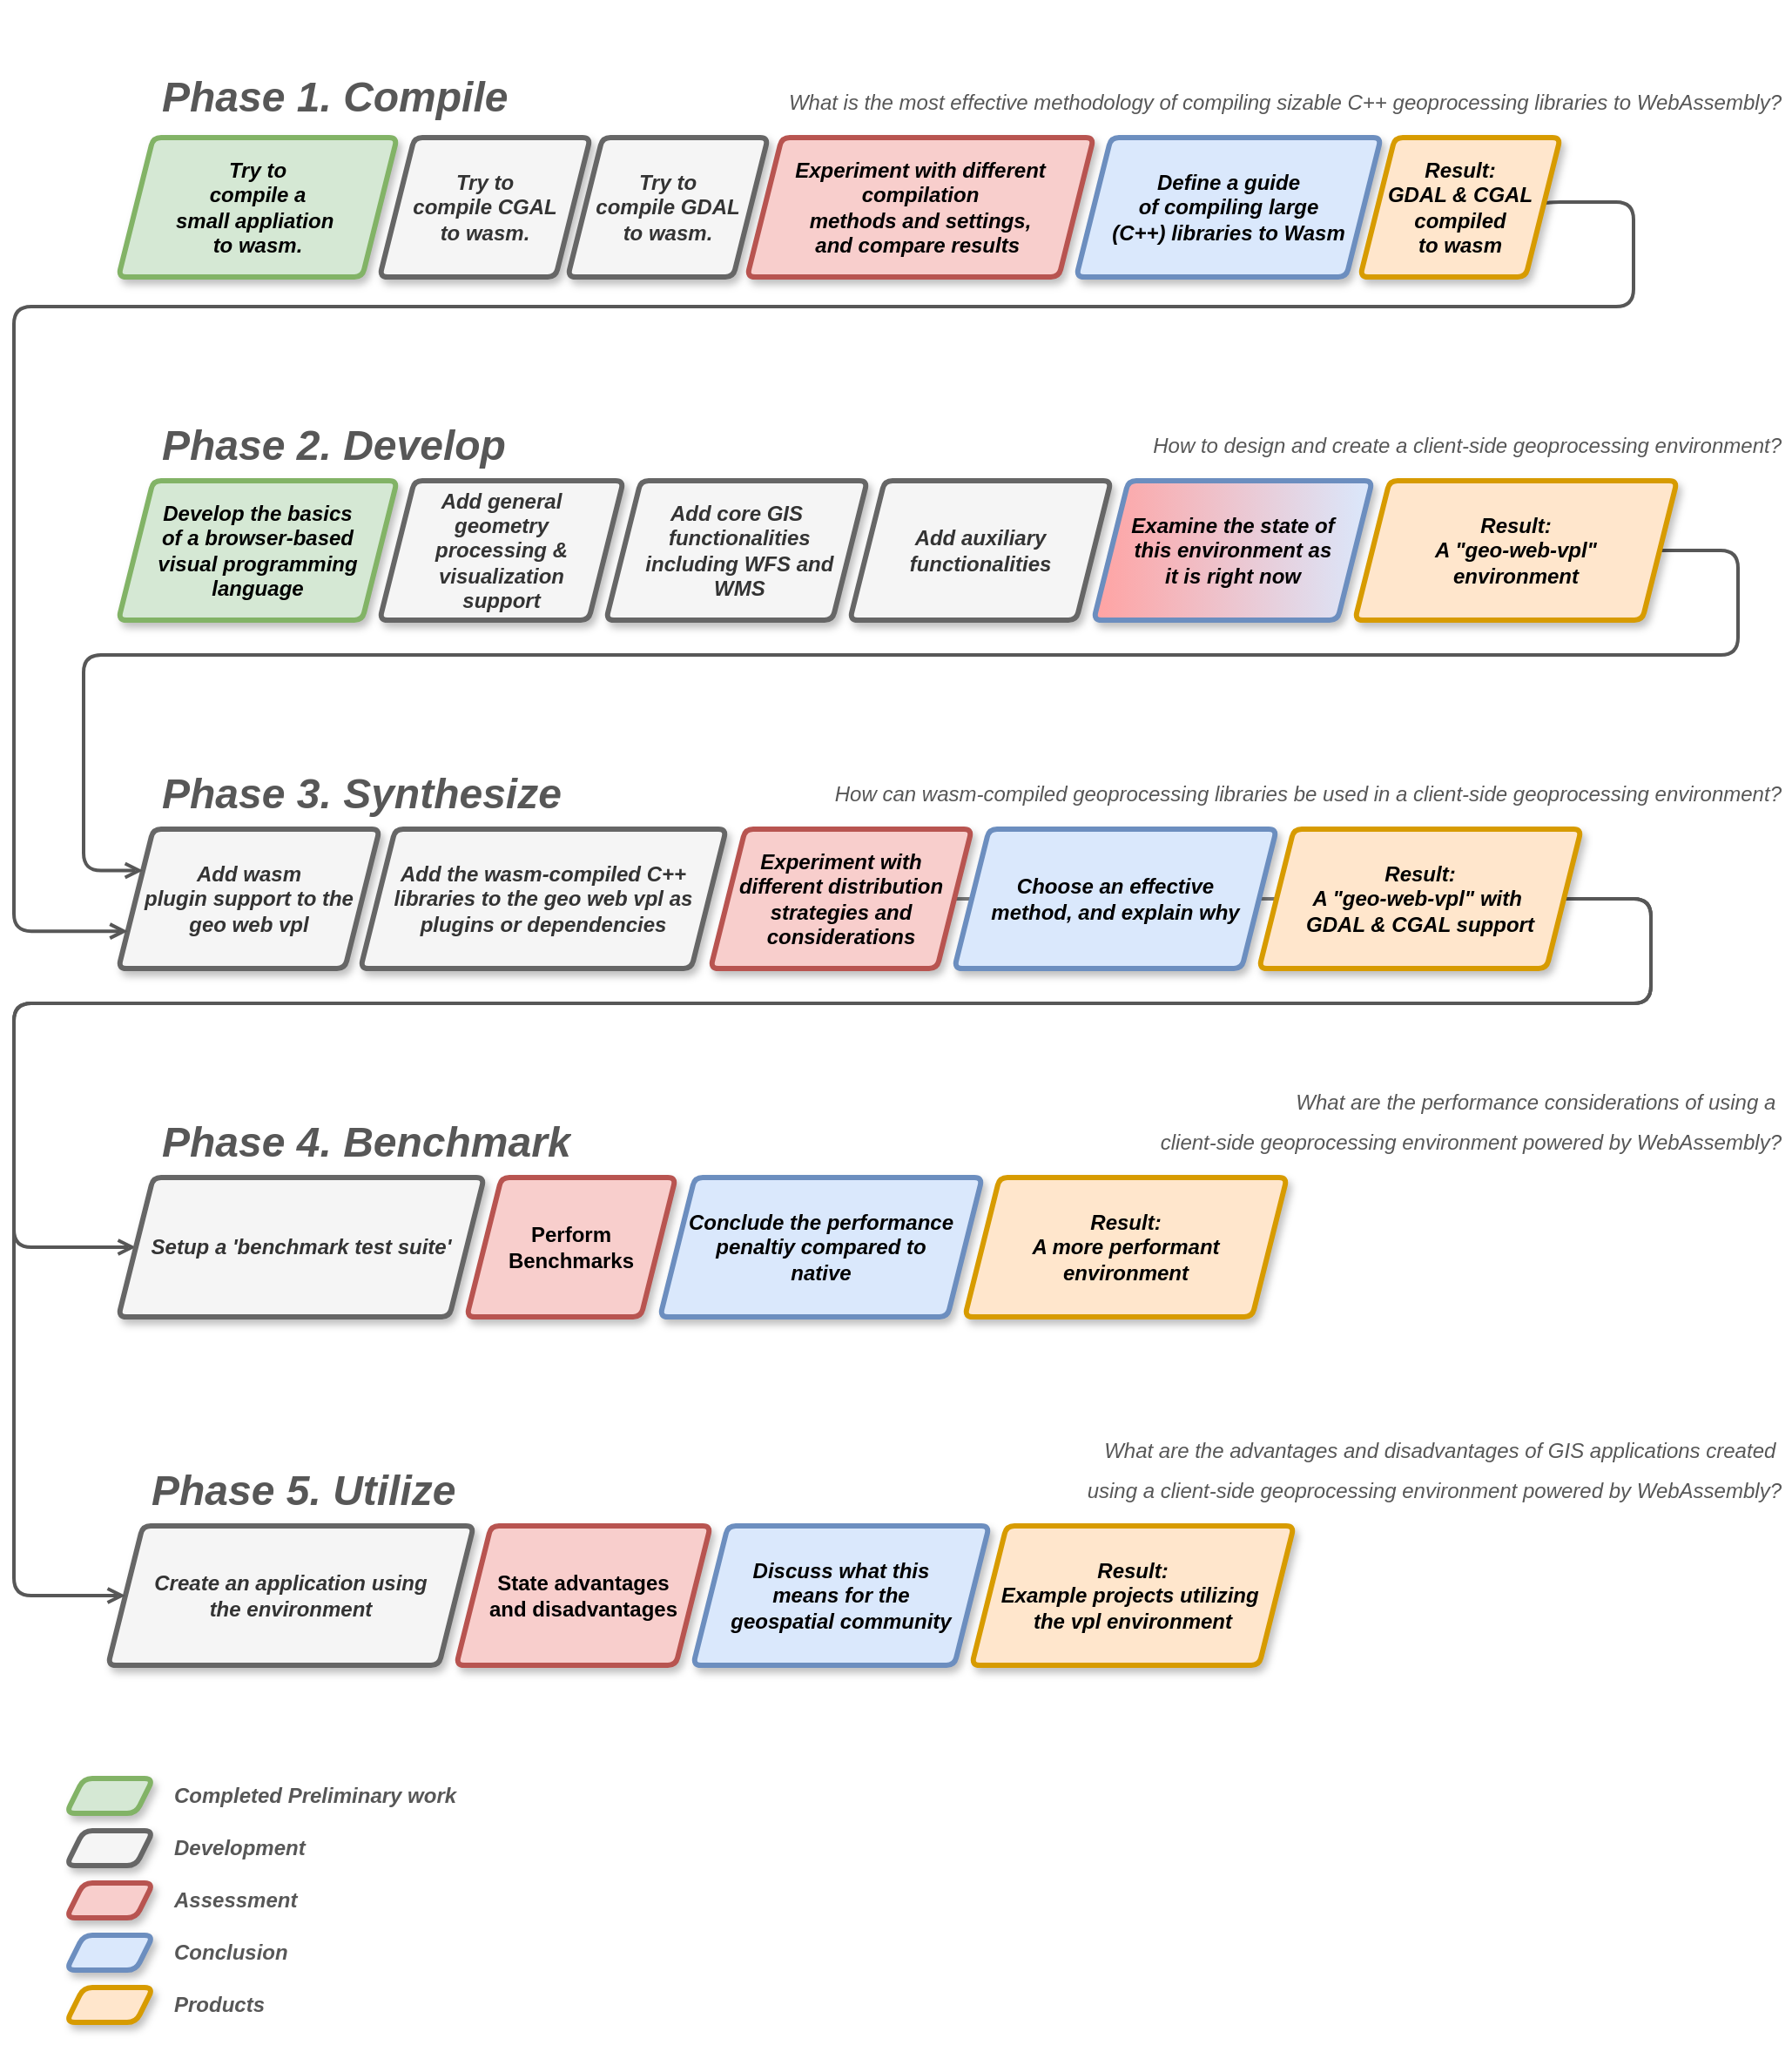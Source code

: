 <mxfile version="15.7.3" type="device"><diagram id="R9lZvX5LPHoqeBm0NEup" name="Page-1"><mxGraphModel dx="1422" dy="875" grid="1" gridSize="10" guides="1" tooltips="1" connect="1" arrows="1" fold="1" page="1" pageScale="1" pageWidth="850" pageHeight="1100" background="#FFFFFF" math="0" shadow="0"><root><mxCell id="0"/><mxCell id="1" parent="0"/><mxCell id="oR36HvQrZMrKDbQmu3Ou-8" value="&lt;div&gt;&lt;i&gt;&lt;b&gt;Add wasm &lt;br&gt;&lt;/b&gt;&lt;/i&gt;&lt;/div&gt;&lt;div&gt;&lt;i&gt;&lt;b&gt;plugin support to the &lt;br&gt;&lt;/b&gt;&lt;/i&gt;&lt;/div&gt;&lt;div&gt;&lt;i&gt;&lt;b&gt;geo web vpl&lt;/b&gt;&lt;/i&gt;&lt;/div&gt;" style="shape=parallelogram;perimeter=parallelogramPerimeter;whiteSpace=wrap;html=1;fixedSize=1;fillColor=#f5f5f5;strokeColor=#666666;fontColor=#333333;rounded=1;strokeWidth=3;arcSize=9;shadow=1;fontFamily=Helvetica;" parent="1" vertex="1"><mxGeometry x="120" y="480" width="150" height="80" as="geometry"/></mxCell><mxCell id="oR36HvQrZMrKDbQmu3Ou-9" value="&lt;div&gt;&lt;i&gt;&lt;b&gt;Try to&lt;/b&gt;&lt;/i&gt;&lt;/div&gt;&lt;div&gt;&lt;i&gt;&lt;b&gt;compile CGAL &lt;br&gt;&lt;/b&gt;&lt;/i&gt;&lt;/div&gt;&lt;div&gt;&lt;i&gt;&lt;b&gt;to wasm.&lt;/b&gt;&lt;/i&gt;&lt;/div&gt;" style="shape=parallelogram;perimeter=parallelogramPerimeter;whiteSpace=wrap;html=1;fixedSize=1;fillColor=#f5f5f5;strokeColor=#666666;fontColor=#333333;rounded=1;strokeWidth=3;arcSize=9;shadow=1;fontFamily=Helvetica;" parent="1" vertex="1"><mxGeometry x="270" y="83" width="121" height="80" as="geometry"/></mxCell><mxCell id="oR36HvQrZMrKDbQmu3Ou-10" value="&lt;div&gt;&lt;b&gt;&lt;i&gt;Try to &lt;br&gt;&lt;/i&gt;&lt;/b&gt;&lt;/div&gt;&lt;div&gt;&lt;b&gt;&lt;i&gt;compile a &lt;br&gt;&lt;/i&gt;&lt;/b&gt;&lt;/div&gt;&lt;div&gt;&lt;b&gt;&lt;i&gt;small&amp;nbsp;appliation&amp;nbsp;&lt;br&gt;&lt;/i&gt;&lt;/b&gt;&lt;b&gt;&lt;i&gt;to wasm.&lt;/i&gt;&lt;/b&gt;&lt;/div&gt;" style="shape=parallelogram;perimeter=parallelogramPerimeter;whiteSpace=wrap;html=1;fixedSize=1;fillColor=#d5e8d4;strokeColor=#82b366;rounded=1;strokeWidth=3;arcSize=9;shadow=1;fontFamily=Helvetica;" parent="1" vertex="1"><mxGeometry x="120" y="83" width="160" height="80" as="geometry"/></mxCell><mxCell id="oR36HvQrZMrKDbQmu3Ou-17" value="&lt;font color=&quot;#333333&quot;&gt;&lt;b&gt;&lt;i&gt;&lt;font&gt;Create an application using&lt;br&gt;the environment&lt;/font&gt;&lt;/i&gt;&lt;/b&gt;&lt;/font&gt;" style="shape=parallelogram;perimeter=parallelogramPerimeter;whiteSpace=wrap;html=1;fixedSize=1;fillColor=#f5f5f5;strokeColor=#666666;fontColor=#333333;rounded=1;strokeWidth=3;arcSize=9;shadow=1;fontFamily=Helvetica;" parent="1" vertex="1"><mxGeometry x="114" y="880" width="210" height="80" as="geometry"/></mxCell><mxCell id="oR36HvQrZMrKDbQmu3Ou-19" value="&lt;h1&gt;&lt;i&gt;Phase 1. Compile&lt;/i&gt;&lt;/h1&gt;" style="text;html=1;strokeColor=none;fillColor=none;spacing=5;spacingTop=-20;whiteSpace=wrap;overflow=hidden;fontColor=#575757;rounded=0;rotation=0;fontFamily=Helvetica;" parent="1" vertex="1"><mxGeometry x="140" y="40" width="250" height="40" as="geometry"/></mxCell><mxCell id="oR36HvQrZMrKDbQmu3Ou-21" value="&lt;h1&gt;&lt;i&gt;Phase 2. Develop&lt;br&gt;&lt;/i&gt;&lt;/h1&gt;" style="text;html=1;strokeColor=none;fillColor=none;spacing=5;spacingTop=-20;whiteSpace=wrap;overflow=hidden;fontColor=#575757;rounded=0;fontFamily=Helvetica;" parent="1" vertex="1"><mxGeometry x="140" y="240" width="240" height="35" as="geometry"/></mxCell><mxCell id="oR36HvQrZMrKDbQmu3Ou-23" value="&lt;h1&gt;&lt;i&gt;Phase 3. Synthesize&lt;br&gt;&lt;/i&gt;&lt;/h1&gt;" style="text;html=1;strokeColor=none;fillColor=none;spacing=5;spacingTop=-20;whiteSpace=wrap;overflow=hidden;fontColor=#575757;rounded=0;fontFamily=Helvetica;" parent="1" vertex="1"><mxGeometry x="140" y="440" width="260" height="40" as="geometry"/></mxCell><mxCell id="oR36HvQrZMrKDbQmu3Ou-24" value="&lt;h1&gt;&lt;i&gt;Phase 5. Utilize&lt;/i&gt;&lt;/h1&gt;" style="text;html=1;strokeColor=none;fillColor=none;spacing=5;spacingTop=-20;whiteSpace=wrap;overflow=hidden;fontColor=#575757;rounded=0;fontFamily=Helvetica;" parent="1" vertex="1"><mxGeometry x="134" y="840" width="256" height="40" as="geometry"/></mxCell><mxCell id="Jx8LPu8znm7WMN3goJe4-1" value="&lt;b&gt;State advantages &lt;br&gt;and disadvantages&lt;/b&gt;" style="shape=parallelogram;perimeter=parallelogramPerimeter;whiteSpace=wrap;html=1;fixedSize=1;fillColor=#f8cecc;strokeColor=#b85450;rounded=1;strokeWidth=3;shadow=1;arcSize=9;fontFamily=Helvetica;" parent="1" vertex="1"><mxGeometry x="314" y="880" width="146" height="80" as="geometry"/></mxCell><mxCell id="Jx8LPu8znm7WMN3goJe4-5" value="&lt;i&gt;&lt;b&gt;Add the wasm-compiled C++ libraries to the geo web vpl as plugins or dependencies&lt;br&gt;&lt;/b&gt;&lt;/i&gt;" style="shape=parallelogram;perimeter=parallelogramPerimeter;whiteSpace=wrap;html=1;fixedSize=1;fillColor=#f5f5f5;strokeColor=#666666;fontColor=#333333;rounded=1;strokeWidth=3;arcSize=9;shadow=1;fontFamily=Helvetica;" parent="1" vertex="1"><mxGeometry x="259" y="480" width="210" height="80" as="geometry"/></mxCell><mxCell id="n1NXSLkz1-SfZJEVITjv-38" style="edgeStyle=orthogonalEdgeStyle;orthogonalLoop=1;jettySize=auto;html=1;exitX=1;exitY=0.5;exitDx=0;exitDy=0;entryX=1;entryY=0.5;entryDx=0;entryDy=0;shadow=0;fontFamily=Helvetica;fontColor=#333333;endArrow=open;endFill=0;strokeColor=#787878;strokeWidth=2;" parent="1" source="Jx8LPu8znm7WMN3goJe4-6" target="n1NXSLkz1-SfZJEVITjv-31" edge="1"><mxGeometry relative="1" as="geometry"/></mxCell><mxCell id="Jx8LPu8znm7WMN3goJe4-6" value="&lt;b&gt;&lt;i&gt;Experiment with &lt;br&gt;different distribution&lt;br&gt;strategies and considerations&lt;/i&gt;&lt;/b&gt;&lt;i&gt;&lt;b&gt;&lt;br&gt;&lt;/b&gt;&lt;/i&gt;" style="shape=parallelogram;perimeter=parallelogramPerimeter;whiteSpace=wrap;html=1;fixedSize=1;fillColor=#f8cecc;strokeColor=#b85450;rounded=1;strokeWidth=3;arcSize=9;shadow=1;fontFamily=Helvetica;" parent="1" vertex="1"><mxGeometry x="460" y="480" width="150" height="80" as="geometry"/></mxCell><mxCell id="Jx8LPu8znm7WMN3goJe4-14" value="&lt;b&gt;&lt;i&gt;Develop the basics &lt;br&gt;of a browser-based &lt;br&gt;visual programming &lt;br&gt;language&lt;/i&gt;&lt;/b&gt;" style="shape=parallelogram;perimeter=parallelogramPerimeter;whiteSpace=wrap;html=1;fixedSize=1;fillColor=#d5e8d4;strokeColor=#82b366;rounded=1;strokeWidth=3;arcSize=9;shadow=1;fontFamily=Helvetica;" parent="1" vertex="1"><mxGeometry x="120" y="280" width="160" height="80" as="geometry"/></mxCell><mxCell id="Jx8LPu8znm7WMN3goJe4-15" value="&lt;div&gt;&lt;i&gt;&lt;b&gt;Try to &lt;br&gt;&lt;/b&gt;&lt;/i&gt;&lt;/div&gt;&lt;div&gt;&lt;i&gt;&lt;b&gt;compile GDAL &lt;br&gt;&lt;/b&gt;&lt;/i&gt;&lt;/div&gt;&lt;div&gt;&lt;i&gt;&lt;b&gt;to wasm.&lt;/b&gt;&lt;/i&gt;&lt;/div&gt;" style="shape=parallelogram;perimeter=parallelogramPerimeter;whiteSpace=wrap;html=1;fixedSize=1;fillColor=#f5f5f5;strokeColor=#666666;fontColor=#333333;rounded=1;strokeWidth=3;arcSize=9;shadow=1;fontFamily=Helvetica;" parent="1" vertex="1"><mxGeometry x="378" y="83" width="115" height="80" as="geometry"/></mxCell><mxCell id="Jx8LPu8znm7WMN3goJe4-21" value="&lt;div&gt;&lt;i&gt;&lt;b&gt;Define a guide&lt;br&gt;&lt;/b&gt;&lt;/i&gt;&lt;/div&gt;&lt;div&gt;&lt;i&gt;&lt;b&gt;of compiling large &lt;br&gt;(C++) libraries to Wasm&lt;/b&gt;&lt;/i&gt;&lt;br&gt;&lt;/div&gt;" style="shape=parallelogram;perimeter=parallelogramPerimeter;whiteSpace=wrap;html=1;fixedSize=1;fillColor=#dae8fc;strokeColor=#6c8ebf;rounded=1;strokeWidth=3;arcSize=9;shadow=1;fontFamily=Helvetica;" parent="1" vertex="1"><mxGeometry x="670" y="83" width="175" height="80" as="geometry"/></mxCell><mxCell id="Jx8LPu8znm7WMN3goJe4-22" value="&lt;b&gt;&lt;i&gt;Experiment with different compilation &lt;br&gt;methods and settings,&lt;br&gt;and compare results&amp;nbsp;&lt;br&gt;&lt;/i&gt;&lt;/b&gt;" style="shape=parallelogram;perimeter=parallelogramPerimeter;whiteSpace=wrap;html=1;fixedSize=1;fillColor=#f8cecc;strokeColor=#b85450;rounded=1;strokeWidth=3;arcSize=9;shadow=1;fontFamily=Helvetica;" parent="1" vertex="1"><mxGeometry x="481" y="83" width="199" height="80" as="geometry"/></mxCell><mxCell id="n1NXSLkz1-SfZJEVITjv-17" value="&lt;b&gt;&lt;i&gt;Discuss what this&lt;br&gt;means for the &lt;br&gt;geospatial community&lt;br&gt;&lt;/i&gt;&lt;/b&gt;" style="shape=parallelogram;perimeter=parallelogramPerimeter;whiteSpace=wrap;html=1;fixedSize=1;fillColor=#dae8fc;strokeColor=#6c8ebf;rounded=1;strokeWidth=3;arcSize=9;shadow=1;fontFamily=Helvetica;" parent="1" vertex="1"><mxGeometry x="450" y="880" width="170" height="80" as="geometry"/></mxCell><mxCell id="n1NXSLkz1-SfZJEVITjv-22" value="&lt;b&gt;&lt;i&gt;Result: &lt;br&gt;Example projects utilizing&amp;nbsp;&lt;br&gt;the vpl environment&lt;br&gt;&lt;/i&gt;&lt;/b&gt;" style="shape=parallelogram;perimeter=parallelogramPerimeter;whiteSpace=wrap;html=1;fixedSize=1;fillColor=#ffe6cc;strokeColor=#d79b00;rounded=1;strokeWidth=3;arcSize=9;shadow=1;fontFamily=Helvetica;" parent="1" vertex="1"><mxGeometry x="610" y="880" width="185" height="80" as="geometry"/></mxCell><mxCell id="n1NXSLkz1-SfZJEVITjv-25" style="edgeStyle=orthogonalEdgeStyle;orthogonalLoop=1;jettySize=auto;html=1;exitX=1;exitY=0.5;exitDx=0;exitDy=0;entryX=0;entryY=0.75;entryDx=0;entryDy=0;shadow=0;fontColor=#333333;endArrow=open;endFill=0;strokeColor=#575757;strokeWidth=2;fontFamily=Helvetica;" parent="1" source="n1NXSLkz1-SfZJEVITjv-23" target="oR36HvQrZMrKDbQmu3Ou-8" edge="1"><mxGeometry relative="1" as="geometry"><Array as="points"><mxPoint x="938" y="120"/><mxPoint x="990" y="120"/><mxPoint x="990" y="180"/><mxPoint x="60" y="180"/><mxPoint x="60" y="539"/></Array></mxGeometry></mxCell><mxCell id="n1NXSLkz1-SfZJEVITjv-28" value="&lt;b&gt;&lt;i&gt;Add general &lt;br&gt;geometry&lt;br&gt;processing &amp;amp; visualization &lt;br&gt;support&lt;/i&gt;&lt;/b&gt;" style="shape=parallelogram;perimeter=parallelogramPerimeter;whiteSpace=wrap;html=1;fixedSize=1;fillColor=#f5f5f5;strokeColor=#666666;fontColor=#333333;rounded=1;strokeWidth=3;arcSize=9;shadow=1;fontFamily=Helvetica;" parent="1" vertex="1"><mxGeometry x="270" y="280" width="140" height="80" as="geometry"/></mxCell><mxCell id="n1NXSLkz1-SfZJEVITjv-29" value="&lt;b&gt;&lt;i&gt;Add core GIS&lt;br&gt;&amp;nbsp;functionalities&lt;br&gt;&amp;nbsp;including WFS and&lt;br&gt;&amp;nbsp;WMS&lt;/i&gt;&lt;/b&gt;" style="shape=parallelogram;perimeter=parallelogramPerimeter;whiteSpace=wrap;html=1;fixedSize=1;fillColor=#f5f5f5;strokeColor=#666666;fontColor=#333333;rounded=1;strokeWidth=3;arcSize=9;shadow=1;fontFamily=Helvetica;" parent="1" vertex="1"><mxGeometry x="400" y="280" width="150" height="80" as="geometry"/></mxCell><mxCell id="n1NXSLkz1-SfZJEVITjv-30" value="&lt;b&gt;&lt;i&gt;Choose an effective&lt;br&gt;method, and explain why&lt;br&gt;&lt;/i&gt;&lt;/b&gt;" style="shape=parallelogram;perimeter=parallelogramPerimeter;whiteSpace=wrap;html=1;fixedSize=1;fillColor=#dae8fc;strokeColor=#6c8ebf;rounded=1;strokeWidth=3;arcSize=9;shadow=1;fontFamily=Helvetica;" parent="1" vertex="1"><mxGeometry x="600" y="480" width="185" height="80" as="geometry"/></mxCell><mxCell id="JAychxo9crdE4-j-2Qq6-14" style="edgeStyle=orthogonalEdgeStyle;orthogonalLoop=1;jettySize=auto;html=1;exitX=1;exitY=0.5;exitDx=0;exitDy=0;entryX=0;entryY=0.5;entryDx=0;entryDy=0;shadow=0;endArrow=open;endFill=0;strokeColor=#575757;strokeWidth=2;" edge="1" parent="1" source="n1NXSLkz1-SfZJEVITjv-31" target="JAychxo9crdE4-j-2Qq6-3"><mxGeometry relative="1" as="geometry"><Array as="points"><mxPoint x="1000" y="520"/><mxPoint x="1000" y="580"/><mxPoint x="60" y="580"/><mxPoint x="60" y="720"/></Array></mxGeometry></mxCell><mxCell id="JAychxo9crdE4-j-2Qq6-28" style="edgeStyle=orthogonalEdgeStyle;orthogonalLoop=1;jettySize=auto;html=1;exitX=1;exitY=0.5;exitDx=0;exitDy=0;entryX=0;entryY=0.5;entryDx=0;entryDy=0;shadow=0;fontSize=12;fontColor=#4D4D4D;endArrow=open;endFill=0;strokeColor=#575757;strokeWidth=2;" edge="1" parent="1" source="n1NXSLkz1-SfZJEVITjv-31" target="oR36HvQrZMrKDbQmu3Ou-17"><mxGeometry relative="1" as="geometry"><Array as="points"><mxPoint x="1000" y="520"/><mxPoint x="1000" y="580"/><mxPoint x="60" y="580"/><mxPoint x="60" y="920"/></Array></mxGeometry></mxCell><mxCell id="n1NXSLkz1-SfZJEVITjv-31" value="&lt;b&gt;&lt;i&gt;Result: &lt;br&gt;A &quot;geo-web-vpl&quot; with&amp;nbsp;&lt;br&gt;GDAL &amp;amp; CGAL support&lt;br&gt;&lt;/i&gt;&lt;/b&gt;" style="shape=parallelogram;perimeter=parallelogramPerimeter;whiteSpace=wrap;html=1;fixedSize=1;fillColor=#ffe6cc;strokeColor=#d79b00;rounded=1;strokeWidth=3;arcSize=9;shadow=1;fontFamily=Helvetica;" parent="1" vertex="1"><mxGeometry x="775" y="480" width="185" height="80" as="geometry"/></mxCell><mxCell id="n1NXSLkz1-SfZJEVITjv-34" value="&lt;b&gt;&lt;i&gt;Examine the state of &lt;br&gt;this environment as &lt;br&gt;it is right now&lt;br&gt;&lt;/i&gt;&lt;/b&gt;" style="shape=parallelogram;perimeter=parallelogramPerimeter;whiteSpace=wrap;html=1;fixedSize=1;fillColor=#dae8fc;strokeColor=#6c8ebf;rounded=1;strokeWidth=3;arcSize=9;shadow=1;fontFamily=Helvetica;gradientColor=#FFA3A3;gradientDirection=west;" parent="1" vertex="1"><mxGeometry x="680" y="280" width="160" height="80" as="geometry"/></mxCell><mxCell id="n1NXSLkz1-SfZJEVITjv-36" style="edgeStyle=orthogonalEdgeStyle;orthogonalLoop=1;jettySize=auto;html=1;exitX=1;exitY=0.5;exitDx=0;exitDy=0;entryX=0;entryY=0.25;entryDx=0;entryDy=0;shadow=0;fontFamily=Helvetica;fontColor=#333333;endArrow=open;endFill=0;strokeColor=#575757;strokeWidth=2;" parent="1" source="n1NXSLkz1-SfZJEVITjv-35" target="oR36HvQrZMrKDbQmu3Ou-8" edge="1"><mxGeometry relative="1" as="geometry"><Array as="points"><mxPoint x="1050" y="320"/><mxPoint x="1050" y="380"/><mxPoint x="100" y="380"/><mxPoint x="100" y="504"/></Array></mxGeometry></mxCell><mxCell id="n1NXSLkz1-SfZJEVITjv-35" value="&lt;b&gt;&lt;i&gt;Result: &lt;br&gt;A &quot;geo-web-vpl&quot;&lt;br&gt;environment&lt;br&gt;&lt;/i&gt;&lt;/b&gt;" style="shape=parallelogram;perimeter=parallelogramPerimeter;whiteSpace=wrap;html=1;fixedSize=1;fillColor=#ffe6cc;strokeColor=#d79b00;rounded=1;strokeWidth=3;arcSize=9;shadow=1;fontFamily=Helvetica;" parent="1" vertex="1"><mxGeometry x="830" y="280" width="185" height="80" as="geometry"/></mxCell><mxCell id="JAychxo9crdE4-j-2Qq6-3" value="&lt;b&gt;&lt;i&gt;Setup a 'benchmark test suite'&lt;/i&gt;&lt;/b&gt;" style="shape=parallelogram;perimeter=parallelogramPerimeter;whiteSpace=wrap;html=1;fixedSize=1;fillColor=#f5f5f5;strokeColor=#666666;fontColor=#333333;rounded=1;strokeWidth=3;arcSize=9;shadow=1;fontFamily=Helvetica;" vertex="1" parent="1"><mxGeometry x="120" y="680" width="210" height="80" as="geometry"/></mxCell><mxCell id="JAychxo9crdE4-j-2Qq6-4" value="&lt;h1&gt;&lt;i&gt;Phase 4. Benchmark&lt;/i&gt;&lt;/h1&gt;" style="text;html=1;strokeColor=none;fillColor=none;spacing=5;spacingTop=-20;whiteSpace=wrap;overflow=hidden;fontColor=#575757;rounded=0;fontFamily=Helvetica;" vertex="1" parent="1"><mxGeometry x="140" y="640" width="280" height="40" as="geometry"/></mxCell><mxCell id="JAychxo9crdE4-j-2Qq6-5" value="&lt;b&gt;Perform Benchmarks&lt;/b&gt;" style="shape=parallelogram;perimeter=parallelogramPerimeter;whiteSpace=wrap;html=1;fixedSize=1;fillColor=#f8cecc;strokeColor=#b85450;rounded=1;strokeWidth=3;shadow=1;arcSize=9;fontFamily=Helvetica;" vertex="1" parent="1"><mxGeometry x="320" y="680" width="120" height="80" as="geometry"/></mxCell><mxCell id="JAychxo9crdE4-j-2Qq6-6" value="&lt;b&gt;&lt;i&gt;Conclude the performance penaltiy compared to &lt;br&gt;native&lt;br&gt;&lt;/i&gt;&lt;/b&gt;" style="shape=parallelogram;perimeter=parallelogramPerimeter;whiteSpace=wrap;html=1;fixedSize=1;fillColor=#dae8fc;strokeColor=#6c8ebf;rounded=1;strokeWidth=3;arcSize=9;shadow=1;fontFamily=Helvetica;" vertex="1" parent="1"><mxGeometry x="431" y="680" width="185" height="80" as="geometry"/></mxCell><mxCell id="JAychxo9crdE4-j-2Qq6-7" value="&lt;b&gt;&lt;i&gt;Result: &lt;br&gt;A more performant &lt;br&gt;environment&lt;br&gt;&lt;/i&gt;&lt;/b&gt;" style="shape=parallelogram;perimeter=parallelogramPerimeter;whiteSpace=wrap;html=1;fixedSize=1;fillColor=#ffe6cc;strokeColor=#d79b00;rounded=1;strokeWidth=3;arcSize=9;shadow=1;fontFamily=Helvetica;" vertex="1" parent="1"><mxGeometry x="606" y="680" width="185" height="80" as="geometry"/></mxCell><mxCell id="JAychxo9crdE4-j-2Qq6-11" value="&lt;b&gt;&lt;i&gt;Add auxiliary&lt;br&gt;functionalities&lt;br&gt;&lt;/i&gt;&lt;/b&gt;" style="shape=parallelogram;perimeter=parallelogramPerimeter;whiteSpace=wrap;html=1;fixedSize=1;fillColor=#f5f5f5;strokeColor=#666666;fontColor=#333333;rounded=1;strokeWidth=3;arcSize=9;shadow=1;fontFamily=Helvetica;" vertex="1" parent="1"><mxGeometry x="540" y="280" width="150" height="80" as="geometry"/></mxCell><mxCell id="JAychxo9crdE4-j-2Qq6-15" value="" style="group;fontColor=#575757;" vertex="1" connectable="0" parent="1"><mxGeometry x="90" y="1020" width="390" height="150" as="geometry"/></mxCell><mxCell id="n1NXSLkz1-SfZJEVITjv-26" value="" style="shape=parallelogram;perimeter=parallelogramPerimeter;whiteSpace=wrap;html=1;fixedSize=1;rounded=1;strokeWidth=3;arcSize=10;shadow=1;size=10;fillColor=#d5e8d4;strokeColor=#82b366;fontFamily=Helvetica;container=0;" parent="JAychxo9crdE4-j-2Qq6-15" vertex="1"><mxGeometry y="5" width="50" height="20" as="geometry"/></mxCell><mxCell id="n1NXSLkz1-SfZJEVITjv-27" value="&lt;div&gt;&lt;b&gt;&lt;i&gt;Completed Preliminary work&lt;/i&gt;&lt;/b&gt;&lt;/div&gt;" style="text;html=1;strokeColor=none;fillColor=none;align=left;verticalAlign=middle;whiteSpace=wrap;rounded=0;shadow=1;fontColor=#575757;fontFamily=Helvetica;" parent="JAychxo9crdE4-j-2Qq6-15" vertex="1"><mxGeometry x="60" width="330" height="30" as="geometry"/></mxCell><mxCell id="n1NXSLkz1-SfZJEVITjv-3" value="" style="shape=parallelogram;perimeter=parallelogramPerimeter;whiteSpace=wrap;html=1;fixedSize=1;fillColor=#f5f5f5;strokeColor=#666666;fontColor=#333333;rounded=1;strokeWidth=3;arcSize=10;shadow=1;size=10;fontFamily=Helvetica;container=0;" parent="JAychxo9crdE4-j-2Qq6-15" vertex="1"><mxGeometry y="35" width="50" height="20" as="geometry"/></mxCell><mxCell id="n1NXSLkz1-SfZJEVITjv-6" value="" style="shape=parallelogram;perimeter=parallelogramPerimeter;whiteSpace=wrap;html=1;fixedSize=1;fillColor=#f8cecc;strokeColor=#b85450;rounded=1;strokeWidth=3;arcSize=10;shadow=1;size=10;fontFamily=Helvetica;container=0;" parent="JAychxo9crdE4-j-2Qq6-15" vertex="1"><mxGeometry y="65" width="50" height="20" as="geometry"/></mxCell><mxCell id="n1NXSLkz1-SfZJEVITjv-7" value="" style="shape=parallelogram;perimeter=parallelogramPerimeter;whiteSpace=wrap;html=1;fixedSize=1;fillColor=#dae8fc;strokeColor=#6c8ebf;rounded=1;strokeWidth=3;arcSize=10;shadow=1;size=10;fontFamily=Helvetica;container=0;" parent="JAychxo9crdE4-j-2Qq6-15" vertex="1"><mxGeometry y="95" width="50" height="20" as="geometry"/></mxCell><mxCell id="n1NXSLkz1-SfZJEVITjv-16" value="&lt;div&gt;&lt;b&gt;&lt;i&gt;Development&amp;nbsp;&lt;/i&gt;&lt;/b&gt;&lt;/div&gt;" style="text;html=1;strokeColor=none;fillColor=none;align=left;verticalAlign=middle;whiteSpace=wrap;rounded=0;shadow=1;fontColor=#575757;fontFamily=Helvetica;container=0;" parent="JAychxo9crdE4-j-2Qq6-15" vertex="1"><mxGeometry x="60" y="30" width="220" height="30" as="geometry"/></mxCell><mxCell id="n1NXSLkz1-SfZJEVITjv-18" value="&lt;div&gt;&lt;b&gt;&lt;i&gt;Assessment&lt;/i&gt;&lt;/b&gt;&lt;/div&gt;" style="text;html=1;strokeColor=none;fillColor=none;align=left;verticalAlign=middle;whiteSpace=wrap;rounded=0;shadow=1;fontColor=#575757;fontFamily=Helvetica;container=0;" parent="JAychxo9crdE4-j-2Qq6-15" vertex="1"><mxGeometry x="60" y="60" width="220" height="30" as="geometry"/></mxCell><mxCell id="n1NXSLkz1-SfZJEVITjv-19" value="&lt;div&gt;&lt;b&gt;&lt;i&gt;Conclusion&lt;/i&gt;&lt;/b&gt;&lt;/div&gt;" style="text;html=1;strokeColor=none;fillColor=none;align=left;verticalAlign=middle;whiteSpace=wrap;rounded=0;shadow=1;fontColor=#575757;fontFamily=Helvetica;container=0;" parent="JAychxo9crdE4-j-2Qq6-15" vertex="1"><mxGeometry x="60" y="90" width="220" height="30" as="geometry"/></mxCell><mxCell id="n1NXSLkz1-SfZJEVITjv-20" value="" style="shape=parallelogram;perimeter=parallelogramPerimeter;whiteSpace=wrap;html=1;fixedSize=1;fillColor=#ffe6cc;strokeColor=#d79b00;rounded=1;strokeWidth=3;arcSize=10;shadow=1;size=10;fontFamily=Helvetica;container=0;" parent="JAychxo9crdE4-j-2Qq6-15" vertex="1"><mxGeometry y="125" width="50" height="20" as="geometry"/></mxCell><mxCell id="n1NXSLkz1-SfZJEVITjv-21" value="&lt;div&gt;&lt;b&gt;&lt;i&gt;Products&lt;/i&gt;&lt;/b&gt;&lt;/div&gt;" style="text;html=1;strokeColor=none;fillColor=none;align=left;verticalAlign=middle;whiteSpace=wrap;rounded=0;shadow=1;fontColor=#575757;fontFamily=Helvetica;container=0;" parent="JAychxo9crdE4-j-2Qq6-15" vertex="1"><mxGeometry x="60" y="120" width="220" height="30" as="geometry"/></mxCell><mxCell id="JAychxo9crdE4-j-2Qq6-26" value="" style="group" vertex="1" connectable="0" parent="1"><mxGeometry x="400" y="20" width="680" height="860" as="geometry"/></mxCell><mxCell id="JAychxo9crdE4-j-2Qq6-21" value="&lt;h1 style=&quot;font-size: 12px;&quot;&gt;&lt;i style=&quot;font-weight: normal; font-size: 12px;&quot;&gt;What is the most effective methodology of compiling sizable C++ geoprocessing libraries to WebAssembly?&lt;/i&gt;&lt;/h1&gt;" style="text;html=1;strokeColor=none;fillColor=none;spacing=5;spacingTop=-20;whiteSpace=wrap;overflow=hidden;fontColor=#575757;rounded=0;rotation=0;fontFamily=Helvetica;align=right;verticalAlign=bottom;fontSize=12;" vertex="1" parent="JAychxo9crdE4-j-2Qq6-26"><mxGeometry width="680" height="63" as="geometry"/></mxCell><mxCell id="JAychxo9crdE4-j-2Qq6-22" value="&lt;h1 style=&quot;font-size: 12px;&quot;&gt;&lt;span style=&quot;font-size: 12px; font-weight: 400;&quot;&gt;&lt;i style=&quot;font-size: 12px;&quot;&gt;&amp;nbsp;How to design and create a client-side geoprocessing environment?&lt;/i&gt;&lt;/span&gt;&lt;br style=&quot;font-size: 12px;&quot;&gt;&lt;/h1&gt;" style="text;html=1;strokeColor=none;fillColor=none;spacing=5;spacingTop=-20;whiteSpace=wrap;overflow=hidden;fontColor=#575757;rounded=0;rotation=0;fontFamily=Helvetica;align=right;verticalAlign=bottom;fontSize=12;" vertex="1" parent="JAychxo9crdE4-j-2Qq6-26"><mxGeometry y="200" width="680" height="60" as="geometry"/></mxCell><mxCell id="JAychxo9crdE4-j-2Qq6-23" value="&lt;h1 style=&quot;font-size: 12px;&quot;&gt;&lt;span style=&quot;font-size: 12px; font-weight: 400;&quot;&gt;&lt;i style=&quot;font-size: 12px;&quot;&gt;How can wasm-compiled geoprocessing libraries be used in a client-side geoprocessing environment?&lt;/i&gt;&lt;/span&gt;&lt;br style=&quot;font-size: 12px;&quot;&gt;&lt;/h1&gt;" style="text;html=1;strokeColor=none;fillColor=none;spacing=5;spacingTop=-20;whiteSpace=wrap;overflow=hidden;fontColor=#575757;rounded=0;rotation=0;fontFamily=Helvetica;align=right;verticalAlign=bottom;fontSize=12;" vertex="1" parent="JAychxo9crdE4-j-2Qq6-26"><mxGeometry y="400" width="680" height="60" as="geometry"/></mxCell><mxCell id="JAychxo9crdE4-j-2Qq6-24" value="&lt;h1 style=&quot;font-size: 12px;&quot;&gt;&lt;span style=&quot;font-size: 12px; font-weight: 400;&quot;&gt;&lt;i style=&quot;font-size: 12px;&quot;&gt;What are the performance considerations of using a&amp;nbsp;&lt;/i&gt;&lt;/span&gt;&lt;/h1&gt;&lt;h1 style=&quot;font-size: 12px;&quot;&gt;&lt;span style=&quot;font-size: 12px; font-weight: 400;&quot;&gt;&lt;i style=&quot;font-size: 12px;&quot;&gt;client-side geoprocessing environment powered by WebAssembly?&lt;/i&gt;&lt;/span&gt;&lt;br style=&quot;font-size: 12px;&quot;&gt;&lt;/h1&gt;" style="text;html=1;strokeColor=none;fillColor=none;spacing=5;spacingTop=-20;whiteSpace=wrap;overflow=hidden;fontColor=#575757;rounded=0;rotation=0;fontFamily=Helvetica;align=right;verticalAlign=bottom;fontSize=12;" vertex="1" parent="JAychxo9crdE4-j-2Qq6-26"><mxGeometry y="600" width="680" height="60" as="geometry"/></mxCell><mxCell id="JAychxo9crdE4-j-2Qq6-25" value="&lt;h1 style=&quot;font-size: 12px;&quot;&gt;&lt;span style=&quot;font-weight: 400; font-size: 12px;&quot;&gt;&lt;i style=&quot;font-size: 12px;&quot;&gt;&lt;font style=&quot;font-size: 12px;&quot;&gt;What are the advantages and disadvantages of GIS applications created&amp;nbsp;&lt;/font&gt;&lt;/i&gt;&lt;/span&gt;&lt;/h1&gt;&lt;h1 style=&quot;font-size: 12px;&quot;&gt;&lt;span style=&quot;font-weight: 400; font-size: 12px;&quot;&gt;&lt;i style=&quot;font-size: 12px;&quot;&gt;&lt;font style=&quot;font-size: 12px;&quot;&gt;using a client-side geoprocessing environment powered by WebAssembly?&lt;/font&gt;&lt;/i&gt;&lt;/span&gt;&lt;br style=&quot;font-size: 12px;&quot;&gt;&lt;/h1&gt;" style="text;html=1;strokeColor=none;fillColor=none;spacing=5;spacingTop=-20;whiteSpace=wrap;overflow=hidden;fontColor=#575757;rounded=0;rotation=0;fontFamily=Helvetica;align=right;verticalAlign=bottom;fontSize=12;" vertex="1" parent="JAychxo9crdE4-j-2Qq6-26"><mxGeometry y="800" width="680" height="60" as="geometry"/></mxCell><mxCell id="n1NXSLkz1-SfZJEVITjv-23" value="&lt;b&gt;&lt;i&gt;Result:&lt;br&gt;GDAL &amp;amp; CGAL&lt;br&gt;compiled &lt;br&gt;to wasm&lt;br&gt;&lt;/i&gt;&lt;/b&gt;" style="shape=parallelogram;perimeter=parallelogramPerimeter;whiteSpace=wrap;html=1;fixedSize=1;fillColor=#ffe6cc;strokeColor=#d79b00;rounded=1;strokeWidth=3;arcSize=9;shadow=1;fontFamily=Helvetica;" parent="JAychxo9crdE4-j-2Qq6-26" vertex="1"><mxGeometry x="433" y="63" width="115" height="80" as="geometry"/></mxCell></root></mxGraphModel></diagram></mxfile>